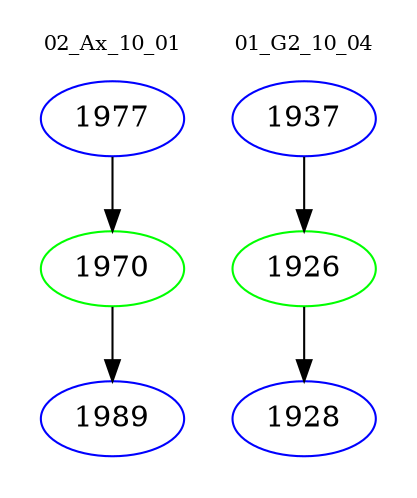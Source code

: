 digraph{
subgraph cluster_0 {
color = white
label = "02_Ax_10_01";
fontsize=10;
T0_1977 [label="1977", color="blue"]
T0_1977 -> T0_1970 [color="black"]
T0_1970 [label="1970", color="green"]
T0_1970 -> T0_1989 [color="black"]
T0_1989 [label="1989", color="blue"]
}
subgraph cluster_1 {
color = white
label = "01_G2_10_04";
fontsize=10;
T1_1937 [label="1937", color="blue"]
T1_1937 -> T1_1926 [color="black"]
T1_1926 [label="1926", color="green"]
T1_1926 -> T1_1928 [color="black"]
T1_1928 [label="1928", color="blue"]
}
}
